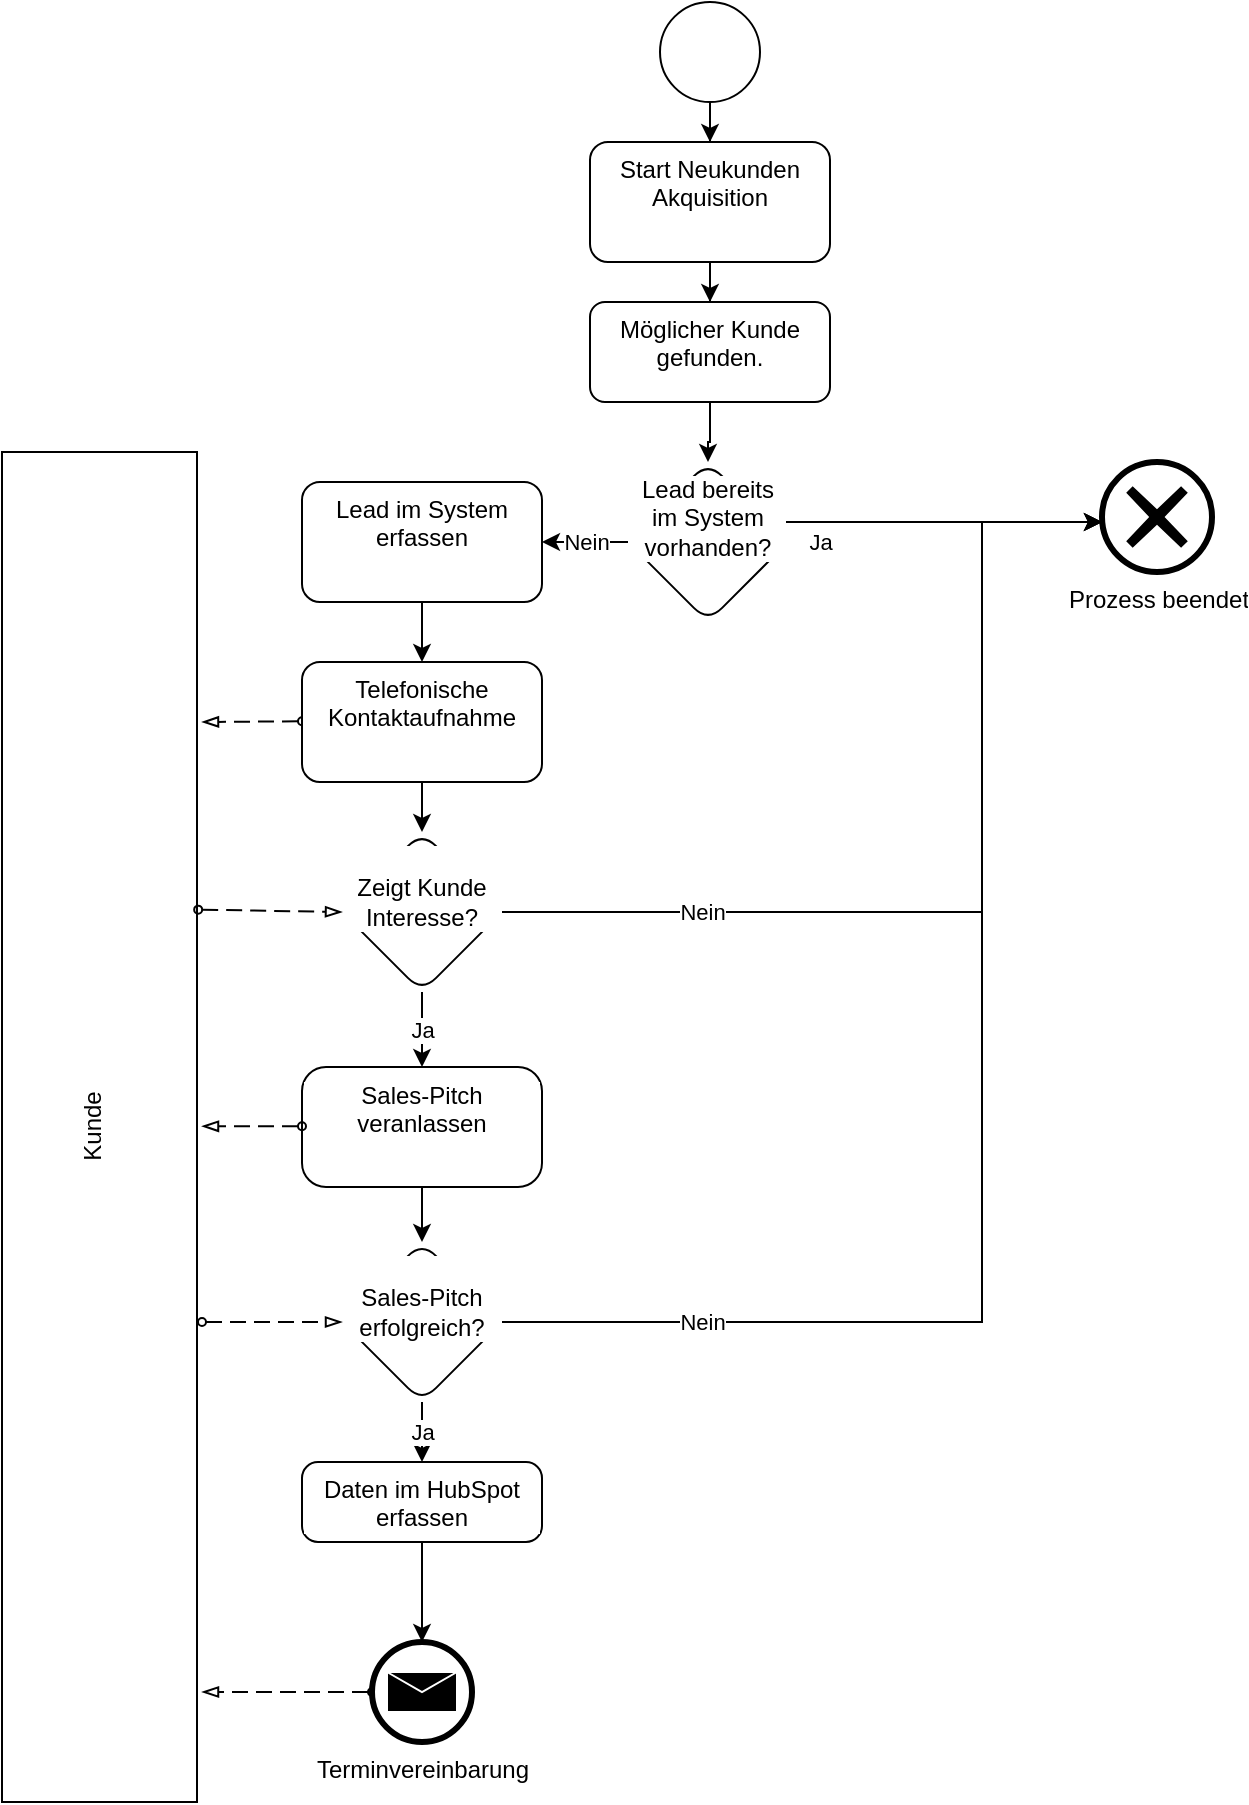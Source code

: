 <mxfile version="21.0.2" type="github"><diagram name="Seite-1" id="oBEE1x_sUmp3EXFIpeXK"><mxGraphModel dx="1015" dy="721" grid="1" gridSize="10" guides="1" tooltips="1" connect="1" arrows="1" fold="1" page="1" pageScale="1" pageWidth="827" pageHeight="1169" math="0" shadow="0"><root><mxCell id="0"/><mxCell id="1" parent="0"/><mxCell id="WdHkJM_nKUGoAHTPGQSr-3" value="" style="edgeStyle=orthogonalEdgeStyle;rounded=0;orthogonalLoop=1;jettySize=auto;html=1;" edge="1" parent="1" source="WdHkJM_nKUGoAHTPGQSr-1" target="WdHkJM_nKUGoAHTPGQSr-2"><mxGeometry relative="1" as="geometry"/></mxCell><mxCell id="WdHkJM_nKUGoAHTPGQSr-1" value="" style="points=[[0.145,0.145,0],[0.5,0,0],[0.855,0.145,0],[1,0.5,0],[0.855,0.855,0],[0.5,1,0],[0.145,0.855,0],[0,0.5,0]];shape=mxgraph.bpmn.event;html=1;verticalLabelPosition=bottom;labelBackgroundColor=#ffffff;verticalAlign=top;align=center;perimeter=ellipsePerimeter;outlineConnect=0;aspect=fixed;outline=standard;symbol=general;" vertex="1" parent="1"><mxGeometry x="389" y="90" width="50" height="50" as="geometry"/></mxCell><mxCell id="WdHkJM_nKUGoAHTPGQSr-22" value="" style="edgeStyle=orthogonalEdgeStyle;rounded=0;orthogonalLoop=1;jettySize=auto;html=1;" edge="1" parent="1" source="WdHkJM_nKUGoAHTPGQSr-2" target="WdHkJM_nKUGoAHTPGQSr-21"><mxGeometry relative="1" as="geometry"/></mxCell><mxCell id="WdHkJM_nKUGoAHTPGQSr-2" value="Start Neukunden Akquisition" style="rounded=1;whiteSpace=wrap;html=1;verticalAlign=top;labelBackgroundColor=#ffffff;" vertex="1" parent="1"><mxGeometry x="354" y="160" width="120" height="60" as="geometry"/></mxCell><mxCell id="WdHkJM_nKUGoAHTPGQSr-11" value="Kunde" style="swimlane;html=1;startSize=90;fontStyle=0;collapsible=0;horizontal=1;swimlaneLine=0;fillColor=none;whiteSpace=wrap;rotation=-90;" vertex="1" parent="1"><mxGeometry x="-228.75" y="603.75" width="675" height="97.5" as="geometry"/></mxCell><mxCell id="WdHkJM_nKUGoAHTPGQSr-80" value="" style="endArrow=blockThin;html=1;labelPosition=left;verticalLabelPosition=middle;align=right;verticalAlign=middle;dashed=1;dashPattern=8 4;endFill=0;startArrow=oval;startFill=0;endSize=6;startSize=4;rounded=0;exitX=0;exitY=0.5;exitDx=0;exitDy=0;" edge="1" parent="WdHkJM_nKUGoAHTPGQSr-11"><mxGeometry relative="1" as="geometry"><mxPoint x="438.75" y="-154.09" as="sourcePoint"/><mxPoint x="388.75" y="-153.75" as="targetPoint"/></mxGeometry></mxCell><mxCell id="WdHkJM_nKUGoAHTPGQSr-26" value="" style="edgeStyle=orthogonalEdgeStyle;rounded=0;orthogonalLoop=1;jettySize=auto;html=1;" edge="1" parent="1" source="WdHkJM_nKUGoAHTPGQSr-21" target="WdHkJM_nKUGoAHTPGQSr-25"><mxGeometry relative="1" as="geometry"/></mxCell><mxCell id="WdHkJM_nKUGoAHTPGQSr-21" value="Möglicher Kunde gefunden." style="rounded=1;whiteSpace=wrap;html=1;verticalAlign=top;labelBackgroundColor=#ffffff;" vertex="1" parent="1"><mxGeometry x="354" y="240" width="120" height="50" as="geometry"/></mxCell><mxCell id="WdHkJM_nKUGoAHTPGQSr-30" value="Nein" style="edgeStyle=orthogonalEdgeStyle;rounded=0;orthogonalLoop=1;jettySize=auto;html=1;" edge="1" parent="1" source="WdHkJM_nKUGoAHTPGQSr-25" target="WdHkJM_nKUGoAHTPGQSr-29"><mxGeometry relative="1" as="geometry"/></mxCell><mxCell id="WdHkJM_nKUGoAHTPGQSr-85" value="Ja" style="edgeStyle=orthogonalEdgeStyle;rounded=0;orthogonalLoop=1;jettySize=auto;html=1;entryX=0;entryY=0.5;entryDx=0;entryDy=0;" edge="1" parent="1" source="WdHkJM_nKUGoAHTPGQSr-25"><mxGeometry x="-0.695" y="-10" relative="1" as="geometry"><mxPoint x="610" y="350" as="targetPoint"/><Array as="points"><mxPoint x="500" y="350"/><mxPoint x="500" y="350"/></Array><mxPoint as="offset"/></mxGeometry></mxCell><mxCell id="WdHkJM_nKUGoAHTPGQSr-25" value="Lead bereits im System vorhanden?" style="rhombus;whiteSpace=wrap;html=1;verticalAlign=top;rounded=1;labelBackgroundColor=#ffffff;" vertex="1" parent="1"><mxGeometry x="373" y="320" width="80" height="80" as="geometry"/></mxCell><mxCell id="WdHkJM_nKUGoAHTPGQSr-32" value="" style="edgeStyle=orthogonalEdgeStyle;rounded=0;orthogonalLoop=1;jettySize=auto;html=1;" edge="1" parent="1" source="WdHkJM_nKUGoAHTPGQSr-29" target="WdHkJM_nKUGoAHTPGQSr-31"><mxGeometry relative="1" as="geometry"/></mxCell><mxCell id="WdHkJM_nKUGoAHTPGQSr-29" value="Lead im System erfassen" style="whiteSpace=wrap;html=1;verticalAlign=top;rounded=1;labelBackgroundColor=#ffffff;" vertex="1" parent="1"><mxGeometry x="210" y="330" width="120" height="60" as="geometry"/></mxCell><mxCell id="WdHkJM_nKUGoAHTPGQSr-84" style="edgeStyle=orthogonalEdgeStyle;rounded=0;orthogonalLoop=1;jettySize=auto;html=1;" edge="1" parent="1" source="WdHkJM_nKUGoAHTPGQSr-31" target="WdHkJM_nKUGoAHTPGQSr-46"><mxGeometry relative="1" as="geometry"/></mxCell><mxCell id="WdHkJM_nKUGoAHTPGQSr-31" value="Telefonische Kontaktaufnahme" style="whiteSpace=wrap;html=1;verticalAlign=top;rounded=1;labelBackgroundColor=#ffffff;" vertex="1" parent="1"><mxGeometry x="210" y="420" width="120" height="60" as="geometry"/></mxCell><mxCell id="WdHkJM_nKUGoAHTPGQSr-41" value="" style="endArrow=blockThin;html=1;labelPosition=left;verticalLabelPosition=middle;align=right;verticalAlign=middle;dashed=1;dashPattern=8 4;endFill=0;startArrow=oval;startFill=0;endSize=6;startSize=4;rounded=0;exitX=0.661;exitY=1.006;exitDx=0;exitDy=0;entryX=0;entryY=0.5;entryDx=0;entryDy=0;exitPerimeter=0;" edge="1" parent="1" source="WdHkJM_nKUGoAHTPGQSr-11" target="WdHkJM_nKUGoAHTPGQSr-46"><mxGeometry relative="1" as="geometry"><mxPoint x="160" y="599.66" as="sourcePoint"/><mxPoint x="300" y="599.66" as="targetPoint"/></mxGeometry></mxCell><mxCell id="WdHkJM_nKUGoAHTPGQSr-48" value="Nein" style="edgeStyle=orthogonalEdgeStyle;rounded=0;orthogonalLoop=1;jettySize=auto;html=1;exitX=1;exitY=0.5;exitDx=0;exitDy=0;" edge="1" parent="1" source="WdHkJM_nKUGoAHTPGQSr-46"><mxGeometry x="-0.596" relative="1" as="geometry"><mxPoint x="610" y="350" as="targetPoint"/><Array as="points"><mxPoint x="550" y="545"/><mxPoint x="550" y="350"/></Array><mxPoint as="offset"/></mxGeometry></mxCell><mxCell id="WdHkJM_nKUGoAHTPGQSr-54" value="Ja" style="edgeStyle=orthogonalEdgeStyle;rounded=0;orthogonalLoop=1;jettySize=auto;html=1;" edge="1" parent="1" source="WdHkJM_nKUGoAHTPGQSr-46" target="WdHkJM_nKUGoAHTPGQSr-53"><mxGeometry relative="1" as="geometry"/></mxCell><mxCell id="WdHkJM_nKUGoAHTPGQSr-46" value="&lt;br&gt;Zeigt Kunde Interesse?" style="rhombus;whiteSpace=wrap;html=1;verticalAlign=top;rounded=1;labelBackgroundColor=#ffffff;arcSize=20;" vertex="1" parent="1"><mxGeometry x="230" y="505" width="80" height="80" as="geometry"/></mxCell><mxCell id="WdHkJM_nKUGoAHTPGQSr-75" style="edgeStyle=orthogonalEdgeStyle;rounded=0;orthogonalLoop=1;jettySize=auto;html=1;" edge="1" parent="1" source="WdHkJM_nKUGoAHTPGQSr-53" target="WdHkJM_nKUGoAHTPGQSr-62"><mxGeometry relative="1" as="geometry"/></mxCell><mxCell id="WdHkJM_nKUGoAHTPGQSr-53" value="Sales-Pitch veranlassen" style="whiteSpace=wrap;html=1;verticalAlign=top;rounded=1;labelBackgroundColor=#ffffff;arcSize=20;" vertex="1" parent="1"><mxGeometry x="210" y="622.5" width="120" height="60" as="geometry"/></mxCell><mxCell id="WdHkJM_nKUGoAHTPGQSr-57" value="" style="endArrow=blockThin;html=1;labelPosition=left;verticalLabelPosition=middle;align=right;verticalAlign=middle;dashed=1;dashPattern=8 4;endFill=0;startArrow=oval;startFill=0;endSize=6;startSize=4;rounded=0;" edge="1" parent="1"><mxGeometry relative="1" as="geometry"><mxPoint x="210" y="652.16" as="sourcePoint"/><mxPoint x="160" y="652.16" as="targetPoint"/></mxGeometry></mxCell><mxCell id="WdHkJM_nKUGoAHTPGQSr-60" value="" style="endArrow=blockThin;html=1;labelPosition=left;verticalLabelPosition=middle;align=right;verticalAlign=middle;dashed=1;dashPattern=8 4;endFill=0;startArrow=oval;startFill=0;endSize=6;startSize=4;rounded=0;entryX=0;entryY=0.5;entryDx=0;entryDy=0;" edge="1" parent="1" target="WdHkJM_nKUGoAHTPGQSr-62"><mxGeometry relative="1" as="geometry"><mxPoint x="160" y="750" as="sourcePoint"/><mxPoint x="280" y="799.66" as="targetPoint"/></mxGeometry></mxCell><mxCell id="WdHkJM_nKUGoAHTPGQSr-63" value="Nein" style="edgeStyle=orthogonalEdgeStyle;rounded=0;orthogonalLoop=1;jettySize=auto;html=1;entryX=0;entryY=0.5;entryDx=0;entryDy=0;" edge="1" parent="1" source="WdHkJM_nKUGoAHTPGQSr-62"><mxGeometry x="-0.714" relative="1" as="geometry"><mxPoint x="610" y="350" as="targetPoint"/><Array as="points"><mxPoint x="550" y="750"/><mxPoint x="550" y="350"/></Array><mxPoint as="offset"/></mxGeometry></mxCell><mxCell id="WdHkJM_nKUGoAHTPGQSr-67" value="Ja" style="edgeStyle=orthogonalEdgeStyle;rounded=0;orthogonalLoop=1;jettySize=auto;html=1;" edge="1" parent="1" source="WdHkJM_nKUGoAHTPGQSr-62" target="WdHkJM_nKUGoAHTPGQSr-66"><mxGeometry relative="1" as="geometry"/></mxCell><mxCell id="WdHkJM_nKUGoAHTPGQSr-62" value="&lt;br&gt;Sales-Pitch erfolgreich?" style="rhombus;whiteSpace=wrap;html=1;verticalAlign=top;rounded=1;labelBackgroundColor=#ffffff;arcSize=20;" vertex="1" parent="1"><mxGeometry x="230" y="710" width="80" height="80" as="geometry"/></mxCell><mxCell id="WdHkJM_nKUGoAHTPGQSr-78" value="" style="edgeStyle=orthogonalEdgeStyle;rounded=0;orthogonalLoop=1;jettySize=auto;html=1;entryX=0.5;entryY=0;entryDx=0;entryDy=0;entryPerimeter=0;" edge="1" parent="1" source="WdHkJM_nKUGoAHTPGQSr-66" target="WdHkJM_nKUGoAHTPGQSr-76"><mxGeometry relative="1" as="geometry"><mxPoint x="320" y="940" as="targetPoint"/></mxGeometry></mxCell><mxCell id="WdHkJM_nKUGoAHTPGQSr-66" value="Daten im HubSpot erfassen" style="whiteSpace=wrap;html=1;verticalAlign=top;rounded=1;labelBackgroundColor=#ffffff;arcSize=20;" vertex="1" parent="1"><mxGeometry x="210" y="820" width="120" height="40" as="geometry"/></mxCell><mxCell id="WdHkJM_nKUGoAHTPGQSr-65" value="" style="endArrow=blockThin;html=1;labelPosition=left;verticalLabelPosition=middle;align=right;verticalAlign=middle;dashed=1;dashPattern=8 4;endFill=0;startArrow=oval;startFill=0;endSize=6;startSize=4;rounded=0;exitX=0;exitY=0.5;exitDx=0;exitDy=0;exitPerimeter=0;" edge="1" parent="1" source="WdHkJM_nKUGoAHTPGQSr-76"><mxGeometry relative="1" as="geometry"><mxPoint x="290" y="965" as="sourcePoint"/><mxPoint x="160" y="935" as="targetPoint"/></mxGeometry></mxCell><mxCell id="WdHkJM_nKUGoAHTPGQSr-76" value="Terminvereinbarung" style="points=[[0.145,0.145,0],[0.5,0,0],[0.855,0.145,0],[1,0.5,0],[0.855,0.855,0],[0.5,1,0],[0.145,0.855,0],[0,0.5,0]];shape=mxgraph.bpmn.event;html=1;verticalLabelPosition=bottom;labelBackgroundColor=#ffffff;verticalAlign=top;align=center;perimeter=ellipsePerimeter;outlineConnect=0;aspect=fixed;outline=end;symbol=message;" vertex="1" parent="1"><mxGeometry x="245" y="910" width="50" height="50" as="geometry"/></mxCell><mxCell id="WdHkJM_nKUGoAHTPGQSr-79" style="edgeStyle=orthogonalEdgeStyle;rounded=0;orthogonalLoop=1;jettySize=auto;html=1;exitX=1;exitY=0.5;exitDx=0;exitDy=0;" edge="1" parent="1"><mxGeometry relative="1" as="geometry"><mxPoint x="227.069" y="490.034" as="targetPoint"/><mxPoint x="226.828" y="490.0" as="sourcePoint"/></mxGeometry></mxCell><mxCell id="WdHkJM_nKUGoAHTPGQSr-88" value="Prozess beendet" style="points=[[0.145,0.145,0],[0.5,0,0],[0.855,0.145,0],[1,0.5,0],[0.855,0.855,0],[0.5,1,0],[0.145,0.855,0],[0,0.5,0]];shape=mxgraph.bpmn.event;html=1;verticalLabelPosition=bottom;labelBackgroundColor=#ffffff;verticalAlign=top;align=center;perimeter=ellipsePerimeter;outlineConnect=0;aspect=fixed;outline=end;symbol=cancel;" vertex="1" parent="1"><mxGeometry x="610" y="320" width="55" height="55" as="geometry"/></mxCell></root></mxGraphModel></diagram></mxfile>
